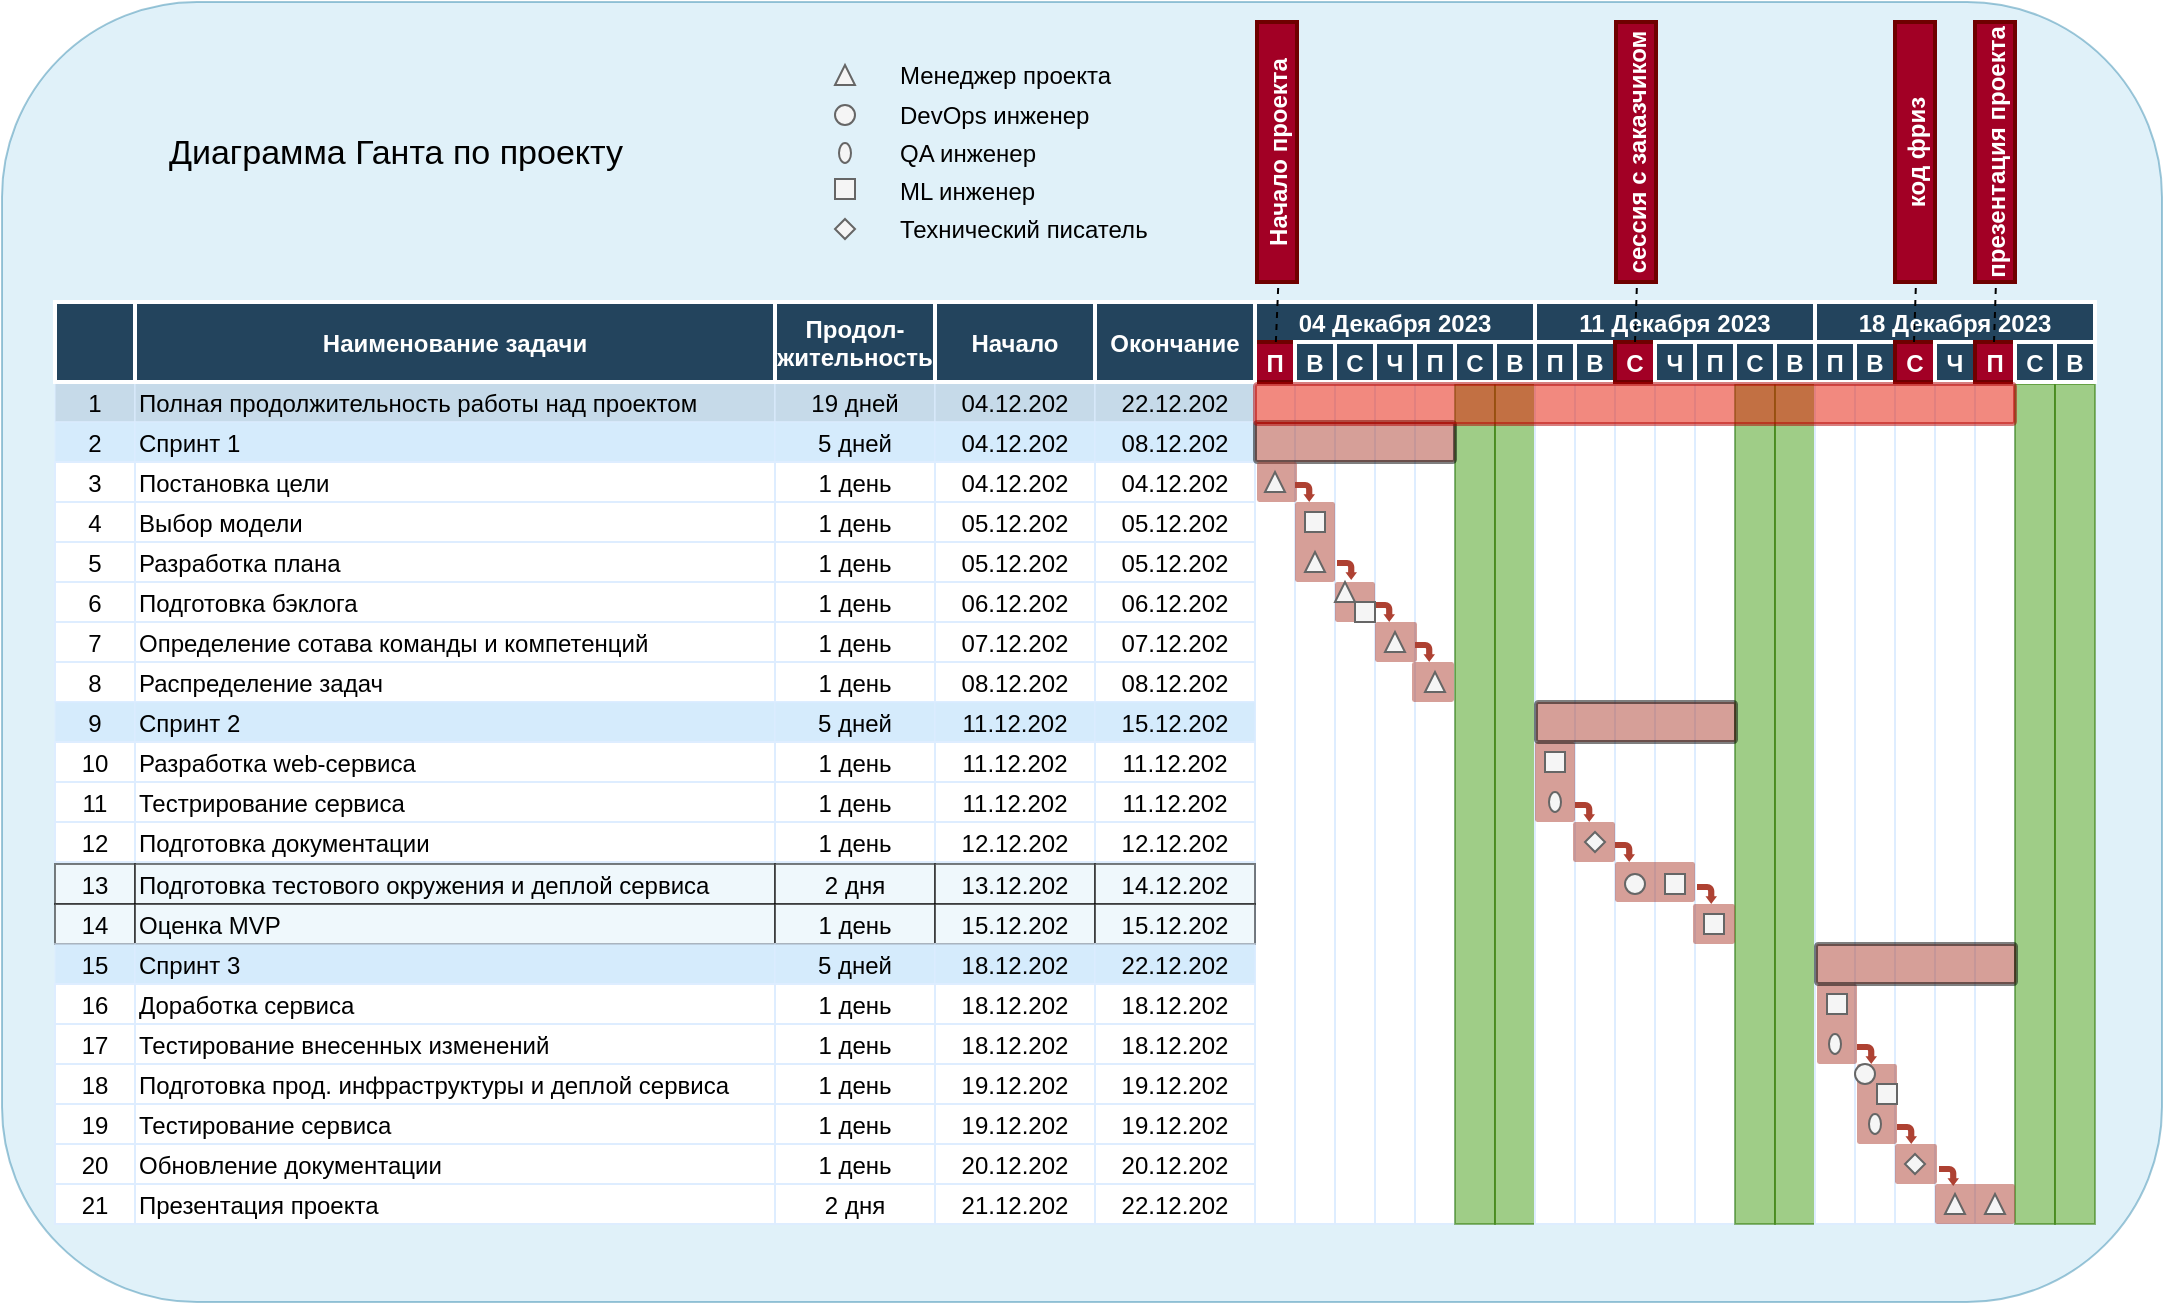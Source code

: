 <mxfile version="22.0.3" type="device">
  <diagram name="Page-1" id="8378b5f6-a2b2-b727-a746-972ab9d02e00">
    <mxGraphModel dx="2026" dy="1369" grid="1" gridSize="10" guides="1" tooltips="1" connect="0" arrows="1" fold="1" page="1" pageScale="1.5" pageWidth="1169" pageHeight="827" background="none" math="0" shadow="0">
      <root>
        <mxCell id="0" />
        <mxCell id="1" parent="0" />
        <mxCell id="_caUWjipLXWsvfCWarUt-362" value="" style="rounded=1;whiteSpace=wrap;html=1;fillColor=#b1ddf0;strokeColor=#10739e;opacity=40;" vertex="1" parent="1">
          <mxGeometry x="60" y="190" width="1080" height="650" as="geometry" />
        </mxCell>
        <mxCell id="63" value="1" style="strokeColor=#DEEDFF;fillColor=#ADC3D9;opacity=50;" parent="1" vertex="1">
          <mxGeometry x="86.5" y="380" width="40" height="20" as="geometry" />
        </mxCell>
        <mxCell id="64" value="Полная продолжительность работы над проектом" style="align=left;strokeColor=#DEEDFF;fillColor=#ADC3D9;opacity=50;" parent="1" vertex="1">
          <mxGeometry x="126.5" y="380" width="320" height="20" as="geometry" />
        </mxCell>
        <mxCell id="65" value="19 дней" style="strokeColor=#DEEDFF;fillColor=#ADC3D9;opacity=50;" parent="1" vertex="1">
          <mxGeometry x="446.5" y="380" width="80.0" height="20" as="geometry" />
        </mxCell>
        <mxCell id="66" value="04.12.202" style="strokeColor=#DEEDFF;fillColor=#ADC3D9;opacity=50;" parent="1" vertex="1">
          <mxGeometry x="526.5" y="380" width="80.0" height="20" as="geometry" />
        </mxCell>
        <mxCell id="67" value="22.12.202" style="strokeColor=#DEEDFF;fillColor=#ADC3D9;opacity=50;" parent="1" vertex="1">
          <mxGeometry x="606.5" y="380.0" width="80.0" height="20" as="geometry" />
        </mxCell>
        <mxCell id="68" value="" style="strokeColor=#DEEDFF" parent="1" vertex="1">
          <mxGeometry x="686.5" y="381.0" width="20" height="420" as="geometry" />
        </mxCell>
        <mxCell id="69" value="2" style="strokeColor=#DEEDFF;fillColor=#CCE5FF;opacity=50;" parent="1" vertex="1">
          <mxGeometry x="86.5" y="400.0" width="40" height="20" as="geometry" />
        </mxCell>
        <mxCell id="70" value="Спринт 1" style="align=left;strokeColor=#DEEDFF;fillColor=#CCE5FF;opacity=50;" parent="1" vertex="1">
          <mxGeometry x="126.5" y="400.0" width="320.0" height="20" as="geometry" />
        </mxCell>
        <mxCell id="71" value="5 дней" style="strokeColor=#DEEDFF;fillColor=#CCE5FF;opacity=50;" parent="1" vertex="1">
          <mxGeometry x="446.5" y="400.0" width="80.0" height="20" as="geometry" />
        </mxCell>
        <mxCell id="72" value="04.12.202" style="strokeColor=#DEEDFF;fillColor=#CCE5FF;opacity=50;" parent="1" vertex="1">
          <mxGeometry x="526.5" y="400.0" width="80.0" height="20" as="geometry" />
        </mxCell>
        <mxCell id="73" value="08.12.202" style="strokeColor=#DEEDFF;fillColor=#CCE5FF;opacity=50;" parent="1" vertex="1">
          <mxGeometry x="606.5" y="400.0" width="80.0" height="20" as="geometry" />
        </mxCell>
        <mxCell id="74" value="3" style="strokeColor=#DEEDFF" parent="1" vertex="1">
          <mxGeometry x="86.5" y="420.0" width="40" height="20" as="geometry" />
        </mxCell>
        <mxCell id="75" value="Постановка цели" style="align=left;strokeColor=#DEEDFF" parent="1" vertex="1">
          <mxGeometry x="126.5" y="420.0" width="320.0" height="20.0" as="geometry" />
        </mxCell>
        <mxCell id="76" value="1 день" style="strokeColor=#DEEDFF" parent="1" vertex="1">
          <mxGeometry x="446.5" y="420.0" width="80.0" height="20" as="geometry" />
        </mxCell>
        <mxCell id="77" value="04.12.202" style="strokeColor=#DEEDFF" parent="1" vertex="1">
          <mxGeometry x="526.5" y="420.0" width="80.0" height="20" as="geometry" />
        </mxCell>
        <mxCell id="78" value="04.12.202" style="strokeColor=#DEEDFF" parent="1" vertex="1">
          <mxGeometry x="606.5" y="420" width="80.0" height="20" as="geometry" />
        </mxCell>
        <mxCell id="79" value="4" style="strokeColor=#DEEDFF" parent="1" vertex="1">
          <mxGeometry x="86.5" y="440.0" width="40" height="20" as="geometry" />
        </mxCell>
        <mxCell id="80" value="Выбор модели" style="align=left;strokeColor=#DEEDFF" parent="1" vertex="1">
          <mxGeometry x="126.5" y="440.0" width="320" height="20" as="geometry" />
        </mxCell>
        <mxCell id="81" value="1 день" style="strokeColor=#DEEDFF" parent="1" vertex="1">
          <mxGeometry x="446.5" y="440.0" width="80.0" height="20" as="geometry" />
        </mxCell>
        <mxCell id="82" value="05.12.202" style="strokeColor=#DEEDFF" parent="1" vertex="1">
          <mxGeometry x="526.5" y="440.0" width="80.0" height="20" as="geometry" />
        </mxCell>
        <mxCell id="83" value="05.12.202" style="strokeColor=#DEEDFF" parent="1" vertex="1">
          <mxGeometry x="606.5" y="440.0" width="80.0" height="20" as="geometry" />
        </mxCell>
        <mxCell id="84" value="5" style="strokeColor=#DEEDFF" parent="1" vertex="1">
          <mxGeometry x="86.5" y="460.0" width="40" height="20" as="geometry" />
        </mxCell>
        <mxCell id="85" value="Разработка плана" style="align=left;strokeColor=#DEEDFF" parent="1" vertex="1">
          <mxGeometry x="126.5" y="460.0" width="320.0" height="20" as="geometry" />
        </mxCell>
        <mxCell id="86" value="1 день" style="strokeColor=#DEEDFF" parent="1" vertex="1">
          <mxGeometry x="446.5" y="460.0" width="80.0" height="20" as="geometry" />
        </mxCell>
        <mxCell id="87" value="05.12.202" style="strokeColor=#DEEDFF" parent="1" vertex="1">
          <mxGeometry x="526.5" y="460.0" width="80.0" height="20" as="geometry" />
        </mxCell>
        <mxCell id="88" value="05.12.202" style="strokeColor=#DEEDFF" parent="1" vertex="1">
          <mxGeometry x="606.5" y="460.0" width="80.0" height="20" as="geometry" />
        </mxCell>
        <mxCell id="89" value="6" style="strokeColor=#DEEDFF" parent="1" vertex="1">
          <mxGeometry x="86.5" y="480.0" width="40" height="20" as="geometry" />
        </mxCell>
        <mxCell id="90" value="Подготовка бэклога" style="align=left;strokeColor=#DEEDFF" parent="1" vertex="1">
          <mxGeometry x="126.5" y="480.0" width="320.0" height="20" as="geometry" />
        </mxCell>
        <mxCell id="91" value="1 день" style="strokeColor=#DEEDFF" parent="1" vertex="1">
          <mxGeometry x="446.5" y="480.0" width="80.0" height="20" as="geometry" />
        </mxCell>
        <mxCell id="92" value="06.12.202" style="strokeColor=#DEEDFF" parent="1" vertex="1">
          <mxGeometry x="526.5" y="480.0" width="80.0" height="20" as="geometry" />
        </mxCell>
        <mxCell id="93" value="06.12.202" style="strokeColor=#DEEDFF" parent="1" vertex="1">
          <mxGeometry x="606.5" y="480.0" width="80.0" height="20" as="geometry" />
        </mxCell>
        <mxCell id="94" value="7" style="strokeColor=#DEEDFF" parent="1" vertex="1">
          <mxGeometry x="86.5" y="500.0" width="40" height="20" as="geometry" />
        </mxCell>
        <mxCell id="95" value="Определение сотава команды и компетенций" style="align=left;strokeColor=#DEEDFF" parent="1" vertex="1">
          <mxGeometry x="126.5" y="500.0" width="320.0" height="20" as="geometry" />
        </mxCell>
        <mxCell id="96" value="1 день" style="strokeColor=#DEEDFF" parent="1" vertex="1">
          <mxGeometry x="446.5" y="500.0" width="80.0" height="20" as="geometry" />
        </mxCell>
        <mxCell id="97" value="07.12.202" style="strokeColor=#DEEDFF" parent="1" vertex="1">
          <mxGeometry x="526.5" y="500.0" width="80.0" height="20" as="geometry" />
        </mxCell>
        <mxCell id="98" value="07.12.202" style="strokeColor=#DEEDFF" parent="1" vertex="1">
          <mxGeometry x="606.5" y="500.0" width="80.0" height="20" as="geometry" />
        </mxCell>
        <mxCell id="99" value="8" style="strokeColor=#DEEDFF" parent="1" vertex="1">
          <mxGeometry x="86.5" y="520.0" width="40" height="20" as="geometry" />
        </mxCell>
        <mxCell id="100" value="Распределение задач" style="align=left;strokeColor=#DEEDFF" parent="1" vertex="1">
          <mxGeometry x="126.5" y="520.0" width="320.0" height="20" as="geometry" />
        </mxCell>
        <mxCell id="101" value="1 день" style="strokeColor=#DEEDFF" parent="1" vertex="1">
          <mxGeometry x="446.5" y="520.0" width="80.0" height="20" as="geometry" />
        </mxCell>
        <mxCell id="102" value="08.12.202" style="strokeColor=#DEEDFF" parent="1" vertex="1">
          <mxGeometry x="526.5" y="520.0" width="80.0" height="20" as="geometry" />
        </mxCell>
        <mxCell id="103" value="08.12.202" style="strokeColor=#DEEDFF" parent="1" vertex="1">
          <mxGeometry x="606.5" y="520.0" width="80.0" height="20" as="geometry" />
        </mxCell>
        <mxCell id="104" value="9" style="strokeColor=#DEEDFF;fillColor=#CCE5FF;opacity=50;" parent="1" vertex="1">
          <mxGeometry x="86.5" y="540.0" width="40" height="20" as="geometry" />
        </mxCell>
        <mxCell id="105" value="Спринт 2" style="align=left;strokeColor=#DEEDFF;fillColor=#CCE5FF;opacity=50;" parent="1" vertex="1">
          <mxGeometry x="126.5" y="540.0" width="320.0" height="20.0" as="geometry" />
        </mxCell>
        <mxCell id="106" value="5 дней" style="strokeColor=#DEEDFF;fillColor=#CCE5FF;opacity=50;" parent="1" vertex="1">
          <mxGeometry x="446.5" y="540.0" width="80.0" height="20" as="geometry" />
        </mxCell>
        <mxCell id="107" value="11.12.202" style="strokeColor=#DEEDFF;fillColor=#CCE5FF;opacity=50;" parent="1" vertex="1">
          <mxGeometry x="526.5" y="540.0" width="80.0" height="20" as="geometry" />
        </mxCell>
        <mxCell id="108" value="15.12.202" style="strokeColor=#DEEDFF;fillColor=#CCE5FF;opacity=50;" parent="1" vertex="1">
          <mxGeometry x="606.5" y="540.0" width="80.0" height="20" as="geometry" />
        </mxCell>
        <mxCell id="109" value="10" style="strokeColor=#DEEDFF" parent="1" vertex="1">
          <mxGeometry x="86.5" y="560.0" width="40" height="20" as="geometry" />
        </mxCell>
        <mxCell id="110" value="Разработка web-сервиса" style="align=left;strokeColor=#DEEDFF" parent="1" vertex="1">
          <mxGeometry x="126.5" y="560.0" width="320.0" height="20" as="geometry" />
        </mxCell>
        <mxCell id="111" value="1 день" style="strokeColor=#DEEDFF" parent="1" vertex="1">
          <mxGeometry x="446.5" y="560.0" width="80.0" height="20" as="geometry" />
        </mxCell>
        <mxCell id="112" value="11.12.202" style="strokeColor=#DEEDFF" parent="1" vertex="1">
          <mxGeometry x="526.5" y="560.0" width="80.0" height="20" as="geometry" />
        </mxCell>
        <mxCell id="113" value="11.12.202" style="strokeColor=#DEEDFF" parent="1" vertex="1">
          <mxGeometry x="606.5" y="560.0" width="80.0" height="20" as="geometry" />
        </mxCell>
        <mxCell id="114" value="11" style="strokeColor=#DEEDFF" parent="1" vertex="1">
          <mxGeometry x="86.5" y="580.0" width="40" height="20" as="geometry" />
        </mxCell>
        <mxCell id="115" value="Тестрирование сервиса" style="align=left;strokeColor=#DEEDFF" parent="1" vertex="1">
          <mxGeometry x="126.5" y="580.0" width="320.0" height="20" as="geometry" />
        </mxCell>
        <mxCell id="116" value="1 день" style="strokeColor=#DEEDFF" parent="1" vertex="1">
          <mxGeometry x="446.5" y="580.0" width="80.0" height="20" as="geometry" />
        </mxCell>
        <mxCell id="117" value="11.12.202" style="strokeColor=#DEEDFF" parent="1" vertex="1">
          <mxGeometry x="526.5" y="580.0" width="80.0" height="20" as="geometry" />
        </mxCell>
        <mxCell id="118" value="11.12.202" style="strokeColor=#DEEDFF" parent="1" vertex="1">
          <mxGeometry x="606.5" y="580.0" width="80.0" height="20" as="geometry" />
        </mxCell>
        <mxCell id="119" value="12" style="strokeColor=#DEEDFF" parent="1" vertex="1">
          <mxGeometry x="86.5" y="600.0" width="40" height="20" as="geometry" />
        </mxCell>
        <mxCell id="120" value="Подготовка документации" style="align=left;strokeColor=#DEEDFF" parent="1" vertex="1">
          <mxGeometry x="126.5" y="600.0" width="320" height="20" as="geometry" />
        </mxCell>
        <mxCell id="121" value="1 день" style="strokeColor=#DEEDFF" parent="1" vertex="1">
          <mxGeometry x="446.5" y="600.0" width="80.0" height="20" as="geometry" />
        </mxCell>
        <mxCell id="122" value="12.12.202" style="strokeColor=#DEEDFF" parent="1" vertex="1">
          <mxGeometry x="526.5" y="600.0" width="80.0" height="20" as="geometry" />
        </mxCell>
        <mxCell id="123" value="12.12.202" style="strokeColor=#DEEDFF" parent="1" vertex="1">
          <mxGeometry x="606.5" y="600.0" width="80.0" height="20" as="geometry" />
        </mxCell>
        <mxCell id="134" value="13" style="opacity=50;" parent="1" vertex="1">
          <mxGeometry x="86.5" y="621.0" width="40" height="20" as="geometry" />
        </mxCell>
        <mxCell id="135" value="Подготовка тестового окружения и деплой сервиса" style="align=left;opacity=50;" parent="1" vertex="1">
          <mxGeometry x="126.5" y="621.0" width="320.0" height="20" as="geometry" />
        </mxCell>
        <mxCell id="136" value="2 дня" style="opacity=50;" parent="1" vertex="1">
          <mxGeometry x="446.5" y="621.0" width="80.0" height="20" as="geometry" />
        </mxCell>
        <mxCell id="137" value="13.12.202" style="opacity=50;" parent="1" vertex="1">
          <mxGeometry x="526.5" y="621.0" width="80.0" height="20" as="geometry" />
        </mxCell>
        <mxCell id="138" value="14.12.202" style="opacity=50;" parent="1" vertex="1">
          <mxGeometry x="606.5" y="621.0" width="80.0" height="20" as="geometry" />
        </mxCell>
        <mxCell id="139" value="14" style="opacity=50;" parent="1" vertex="1">
          <mxGeometry x="86.5" y="641.0" width="40" height="20" as="geometry" />
        </mxCell>
        <mxCell id="140" value="Оценка MVP" style="align=left;opacity=50;" parent="1" vertex="1">
          <mxGeometry x="126.5" y="641.0" width="320.0" height="20" as="geometry" />
        </mxCell>
        <mxCell id="141" value="1 день" style="opacity=50;" parent="1" vertex="1">
          <mxGeometry x="446.5" y="641.0" width="80.0" height="20" as="geometry" />
        </mxCell>
        <mxCell id="142" value="15.12.202" style="opacity=50;" parent="1" vertex="1">
          <mxGeometry x="526.5" y="641.0" width="80.0" height="20" as="geometry" />
        </mxCell>
        <mxCell id="143" value="15.12.202" style="opacity=50;" parent="1" vertex="1">
          <mxGeometry x="606.5" y="641.0" width="80.0" height="20" as="geometry" />
        </mxCell>
        <mxCell id="144" value="15" style="strokeColor=#DEEDFF;fillColor=#cce5ff;opacity=50;" parent="1" vertex="1">
          <mxGeometry x="86.5" y="661.0" width="40" height="20" as="geometry" />
        </mxCell>
        <mxCell id="145" value="Спринт 3" style="align=left;strokeColor=#DEEDFF;fillColor=#cce5ff;opacity=50;" parent="1" vertex="1">
          <mxGeometry x="126.5" y="661.0" width="320.0" height="20" as="geometry" />
        </mxCell>
        <mxCell id="146" value="5 дней" style="strokeColor=#DEEDFF;fillColor=#cce5ff;opacity=50;" parent="1" vertex="1">
          <mxGeometry x="446.5" y="661.0" width="80.0" height="20" as="geometry" />
        </mxCell>
        <mxCell id="147" value="18.12.202" style="strokeColor=#DEEDFF;fillColor=#cce5ff;opacity=50;" parent="1" vertex="1">
          <mxGeometry x="526.5" y="661.0" width="80.0" height="20" as="geometry" />
        </mxCell>
        <mxCell id="148" value="22.12.202" style="strokeColor=#DEEDFF;fillColor=#cce5ff;opacity=50;" parent="1" vertex="1">
          <mxGeometry x="606.5" y="661.0" width="80.0" height="20" as="geometry" />
        </mxCell>
        <mxCell id="149" value="16" style="strokeColor=#DEEDFF" parent="1" vertex="1">
          <mxGeometry x="86.5" y="681.0" width="40" height="20" as="geometry" />
        </mxCell>
        <mxCell id="150" value="Доработка сервиса" style="align=left;strokeColor=#DEEDFF" parent="1" vertex="1">
          <mxGeometry x="126.5" y="681.0" width="320.0" height="20" as="geometry" />
        </mxCell>
        <mxCell id="151" value="1 день" style="strokeColor=#DEEDFF" parent="1" vertex="1">
          <mxGeometry x="446.5" y="681.0" width="80.0" height="20" as="geometry" />
        </mxCell>
        <mxCell id="152" value="18.12.202" style="strokeColor=#DEEDFF" parent="1" vertex="1">
          <mxGeometry x="526.5" y="681.0" width="80.0" height="20" as="geometry" />
        </mxCell>
        <mxCell id="153" value="18.12.202" style="strokeColor=#DEEDFF" parent="1" vertex="1">
          <mxGeometry x="606.5" y="681.0" width="80.0" height="20" as="geometry" />
        </mxCell>
        <mxCell id="154" value="17" style="strokeColor=#DEEDFF" parent="1" vertex="1">
          <mxGeometry x="86.5" y="701.0" width="40" height="20" as="geometry" />
        </mxCell>
        <mxCell id="155" value="Тестирование внесенных изменений" style="align=left;strokeColor=#DEEDFF" parent="1" vertex="1">
          <mxGeometry x="126.5" y="701.0" width="320.0" height="20" as="geometry" />
        </mxCell>
        <mxCell id="156" value="1 день" style="strokeColor=#DEEDFF" parent="1" vertex="1">
          <mxGeometry x="446.5" y="701.0" width="80.0" height="20" as="geometry" />
        </mxCell>
        <mxCell id="157" value="18.12.202" style="strokeColor=#DEEDFF" parent="1" vertex="1">
          <mxGeometry x="526.5" y="701.0" width="80.0" height="20" as="geometry" />
        </mxCell>
        <mxCell id="158" value="18.12.202" style="strokeColor=#DEEDFF" parent="1" vertex="1">
          <mxGeometry x="606.5" y="701.0" width="80.0" height="20" as="geometry" />
        </mxCell>
        <mxCell id="159" value="18" style="strokeColor=#DEEDFF" parent="1" vertex="1">
          <mxGeometry x="86.5" y="721.0" width="40" height="20" as="geometry" />
        </mxCell>
        <mxCell id="160" value="Подготовка прод. инфраструктуры и деплой сервиса" style="align=left;strokeColor=#DEEDFF" parent="1" vertex="1">
          <mxGeometry x="126.5" y="721.0" width="320.0" height="20" as="geometry" />
        </mxCell>
        <mxCell id="161" value="1 день" style="strokeColor=#DEEDFF" parent="1" vertex="1">
          <mxGeometry x="446.5" y="721.0" width="80.0" height="20" as="geometry" />
        </mxCell>
        <mxCell id="162" value="19.12.202" style="strokeColor=#DEEDFF" parent="1" vertex="1">
          <mxGeometry x="526.5" y="721.0" width="80.0" height="20" as="geometry" />
        </mxCell>
        <mxCell id="163" value="19.12.202" style="strokeColor=#DEEDFF" parent="1" vertex="1">
          <mxGeometry x="606.5" y="721.0" width="80.0" height="20" as="geometry" />
        </mxCell>
        <mxCell id="164" value="19" style="strokeColor=#DEEDFF" parent="1" vertex="1">
          <mxGeometry x="86.5" y="741.0" width="40" height="20" as="geometry" />
        </mxCell>
        <mxCell id="165" value="Тестирование сервиса" style="align=left;strokeColor=#DEEDFF" parent="1" vertex="1">
          <mxGeometry x="126.5" y="741.0" width="320.0" height="20" as="geometry" />
        </mxCell>
        <mxCell id="166" value="1 день" style="strokeColor=#DEEDFF" parent="1" vertex="1">
          <mxGeometry x="446.5" y="741.0" width="80.0" height="20" as="geometry" />
        </mxCell>
        <mxCell id="167" value="19.12.202" style="strokeColor=#DEEDFF" parent="1" vertex="1">
          <mxGeometry x="526.5" y="741.0" width="80.0" height="20" as="geometry" />
        </mxCell>
        <mxCell id="168" value="19.12.202" style="strokeColor=#DEEDFF" parent="1" vertex="1">
          <mxGeometry x="606.5" y="741.0" width="80.0" height="20" as="geometry" />
        </mxCell>
        <mxCell id="169" value="20" style="strokeColor=#DEEDFF" parent="1" vertex="1">
          <mxGeometry x="86.5" y="761.0" width="40" height="20" as="geometry" />
        </mxCell>
        <mxCell id="170" value="Обновление документации" style="align=left;strokeColor=#DEEDFF" parent="1" vertex="1">
          <mxGeometry x="126.5" y="761.0" width="320.0" height="20" as="geometry" />
        </mxCell>
        <mxCell id="171" value="1 день" style="strokeColor=#DEEDFF" parent="1" vertex="1">
          <mxGeometry x="446.5" y="761.0" width="80.0" height="20" as="geometry" />
        </mxCell>
        <mxCell id="172" value="20.12.202" style="strokeColor=#DEEDFF" parent="1" vertex="1">
          <mxGeometry x="526.5" y="761.0" width="80.0" height="20" as="geometry" />
        </mxCell>
        <mxCell id="173" value="20.12.202" style="strokeColor=#DEEDFF" parent="1" vertex="1">
          <mxGeometry x="606.5" y="761.0" width="80.0" height="20" as="geometry" />
        </mxCell>
        <mxCell id="174" value="21" style="strokeColor=#DEEDFF" parent="1" vertex="1">
          <mxGeometry x="86.5" y="781.0" width="40" height="20" as="geometry" />
        </mxCell>
        <mxCell id="175" value="Презентация проекта" style="align=left;strokeColor=#DEEDFF" parent="1" vertex="1">
          <mxGeometry x="126.5" y="781.0" width="320.0" height="20" as="geometry" />
        </mxCell>
        <mxCell id="176" value="2 дня" style="strokeColor=#DEEDFF" parent="1" vertex="1">
          <mxGeometry x="446.5" y="781.0" width="80.0" height="20" as="geometry" />
        </mxCell>
        <mxCell id="177" value="21.12.202" style="strokeColor=#DEEDFF" parent="1" vertex="1">
          <mxGeometry x="526.5" y="781.0" width="80.0" height="20" as="geometry" />
        </mxCell>
        <mxCell id="178" value="22.12.202" style="strokeColor=#DEEDFF" parent="1" vertex="1">
          <mxGeometry x="606.5" y="781.0" width="80.0" height="20" as="geometry" />
        </mxCell>
        <mxCell id="194" value="" style="strokeColor=#DEEDFF" parent="1" vertex="1">
          <mxGeometry x="706.5" y="381.0" width="20" height="420" as="geometry" />
        </mxCell>
        <mxCell id="195" value="" style="strokeColor=#DEEDFF" parent="1" vertex="1">
          <mxGeometry x="726.5" y="381.0" width="20" height="420" as="geometry" />
        </mxCell>
        <mxCell id="196" value="" style="strokeColor=#DEEDFF" parent="1" vertex="1">
          <mxGeometry x="746.5" y="381.0" width="20" height="420" as="geometry" />
        </mxCell>
        <mxCell id="197" value="" style="strokeColor=#DEEDFF" parent="1" vertex="1">
          <mxGeometry x="766.5" y="381.0" width="20" height="420" as="geometry" />
        </mxCell>
        <mxCell id="198" value="" style="strokeColor=#2D7600;fillColor=#60a917;opacity=50;fontColor=#ffffff;" parent="1" vertex="1">
          <mxGeometry x="786.5" y="381.0" width="20" height="420" as="geometry" />
        </mxCell>
        <mxCell id="199" value="" style="strokeColor=#2D7600;fillColor=#60a917;opacity=50;fontColor=#ffffff;" parent="1" vertex="1">
          <mxGeometry x="806.5" y="381.0" width="20" height="420" as="geometry" />
        </mxCell>
        <mxCell id="200" value="" style="strokeColor=#DEEDFF" parent="1" vertex="1">
          <mxGeometry x="826.5" y="381.0" width="20" height="420" as="geometry" />
        </mxCell>
        <mxCell id="201" value="" style="strokeColor=#DEEDFF" parent="1" vertex="1">
          <mxGeometry x="846.5" y="381.0" width="20" height="420" as="geometry" />
        </mxCell>
        <mxCell id="202" value="" style="strokeColor=#DEEDFF" parent="1" vertex="1">
          <mxGeometry x="866.5" y="381.0" width="20" height="420" as="geometry" />
        </mxCell>
        <mxCell id="203" value="" style="strokeColor=#DEEDFF" parent="1" vertex="1">
          <mxGeometry x="886.5" y="381.0" width="20" height="420" as="geometry" />
        </mxCell>
        <mxCell id="204" value="" style="strokeColor=#DEEDFF" parent="1" vertex="1">
          <mxGeometry x="906.5" y="381.0" width="20" height="420" as="geometry" />
        </mxCell>
        <mxCell id="205" value="" style="strokeColor=#2D7600;fillColor=#60a917;opacity=50;fontColor=#ffffff;" parent="1" vertex="1">
          <mxGeometry x="926.5" y="381.0" width="20" height="420" as="geometry" />
        </mxCell>
        <mxCell id="206" value="" style="strokeColor=#2D7600;fillColor=#60a917;opacity=50;fontColor=#ffffff;" parent="1" vertex="1">
          <mxGeometry x="946.5" y="381.0" width="20" height="420" as="geometry" />
        </mxCell>
        <mxCell id="207" value="" style="strokeColor=#DEEDFF" parent="1" vertex="1">
          <mxGeometry x="966.5" y="381.0" width="20" height="420" as="geometry" />
        </mxCell>
        <mxCell id="208" value="" style="strokeColor=#DEEDFF" parent="1" vertex="1">
          <mxGeometry x="986.5" y="381.0" width="20" height="420" as="geometry" />
        </mxCell>
        <mxCell id="209" value="" style="strokeColor=#DEEDFF" parent="1" vertex="1">
          <mxGeometry x="1006.5" y="381.0" width="20" height="420" as="geometry" />
        </mxCell>
        <mxCell id="210" value="" style="strokeColor=#DEEDFF" parent="1" vertex="1">
          <mxGeometry x="1026.5" y="381.0" width="20" height="420" as="geometry" />
        </mxCell>
        <mxCell id="211" value="" style="strokeColor=#DEEDFF" parent="1" vertex="1">
          <mxGeometry x="1046.5" y="381" width="20" height="420" as="geometry" />
        </mxCell>
        <mxCell id="212" value="" style="strokeColor=#2D7600;fillColor=#60a917;fontColor=#ffffff;opacity=50;" parent="1" vertex="1">
          <mxGeometry x="1066.5" y="381.0" width="20" height="420" as="geometry" />
        </mxCell>
        <mxCell id="213" value="" style="strokeColor=#2D7600;fillColor=#60a917;fontColor=#ffffff;opacity=50;" parent="1" vertex="1">
          <mxGeometry x="1086.5" y="381.0" width="20" height="420" as="geometry" />
        </mxCell>
        <mxCell id="2" value="Наименование задачи" style="fillColor=#23445D;strokeColor=#FFFFFF;strokeWidth=2;fontColor=#FFFFFF;fontStyle=1" parent="1" vertex="1">
          <mxGeometry x="126.5" y="340" width="320" height="40" as="geometry" />
        </mxCell>
        <mxCell id="3" value="" style="fillColor=#23445D;strokeColor=#FFFFFF;strokeWidth=2;fontColor=#FFFFFF;fontStyle=1" parent="1" vertex="1">
          <mxGeometry x="86.5" y="340" width="40" height="40" as="geometry" />
        </mxCell>
        <mxCell id="4" value="04 Декабря 2023" style="fillColor=#23445D;strokeColor=#FFFFFF;strokeWidth=2;fontColor=#FFFFFF;fontStyle=1" parent="1" vertex="1">
          <mxGeometry x="686.5" y="340.0" width="140" height="20" as="geometry" />
        </mxCell>
        <mxCell id="5" value="П" style="fillColor=#a20025;strokeColor=#6F0000;strokeWidth=2;fontColor=#ffffff;fontStyle=1" parent="1" vertex="1">
          <mxGeometry x="686.5" y="360.0" width="20" height="20" as="geometry" />
        </mxCell>
        <mxCell id="6" value="В" style="fillColor=#23445D;strokeColor=#FFFFFF;strokeWidth=2;fontColor=#FFFFFF;fontStyle=1" parent="1" vertex="1">
          <mxGeometry x="706.5" y="360.0" width="20" height="20" as="geometry" />
        </mxCell>
        <mxCell id="7" value="С" style="fillColor=#23445D;strokeColor=#FFFFFF;strokeWidth=2;fontColor=#FFFFFF;fontStyle=1" parent="1" vertex="1">
          <mxGeometry x="726.5" y="360.0" width="20" height="20" as="geometry" />
        </mxCell>
        <mxCell id="8" value="Ч" style="fillColor=#23445D;strokeColor=#FFFFFF;strokeWidth=2;fontColor=#FFFFFF;fontStyle=1" parent="1" vertex="1">
          <mxGeometry x="746.5" y="360.0" width="20" height="20" as="geometry" />
        </mxCell>
        <mxCell id="9" value="П" style="fillColor=#23445D;strokeColor=#FFFFFF;strokeWidth=2;fontColor=#FFFFFF;fontStyle=1" parent="1" vertex="1">
          <mxGeometry x="766.5" y="360.0" width="20" height="20" as="geometry" />
        </mxCell>
        <mxCell id="10" value="С" style="fillColor=#23445D;strokeColor=#FFFFFF;strokeWidth=2;fontColor=#FFFFFF;fontStyle=1" parent="1" vertex="1">
          <mxGeometry x="786.5" y="360.0" width="20" height="20" as="geometry" />
        </mxCell>
        <mxCell id="11" value="В" style="fillColor=#23445D;strokeColor=#FFFFFF;strokeWidth=2;fontColor=#FFFFFF;fontStyle=1" parent="1" vertex="1">
          <mxGeometry x="806.5" y="360.0" width="20" height="20" as="geometry" />
        </mxCell>
        <mxCell id="12" value="Продол-&#xa;жительность" style="fillColor=#23445D;strokeColor=#FFFFFF;strokeWidth=2;fontColor=#FFFFFF;fontStyle=1" parent="1" vertex="1">
          <mxGeometry x="446.5" y="340.0" width="80.0" height="40.0" as="geometry" />
        </mxCell>
        <mxCell id="13" value="Начало" style="fillColor=#23445D;strokeColor=#FFFFFF;strokeWidth=2;fontColor=#FFFFFF;fontStyle=1" parent="1" vertex="1">
          <mxGeometry x="526.5" y="340.0" width="80.0" height="40.0" as="geometry" />
        </mxCell>
        <mxCell id="14" value="Окончание" style="fillColor=#23445D;strokeColor=#FFFFFF;strokeWidth=2;fontColor=#FFFFFF;fontStyle=1" parent="1" vertex="1">
          <mxGeometry x="606.5" y="340.0" width="80.0" height="40.0" as="geometry" />
        </mxCell>
        <mxCell id="15" value="11 Декабря 2023" style="fillColor=#23445D;strokeColor=#FFFFFF;strokeWidth=2;fontColor=#FFFFFF;fontStyle=1" parent="1" vertex="1">
          <mxGeometry x="826.5" y="340.0" width="140" height="20" as="geometry" />
        </mxCell>
        <mxCell id="16" value="П" style="fillColor=#23445D;strokeColor=#FFFFFF;strokeWidth=2;fontColor=#FFFFFF;fontStyle=1" parent="1" vertex="1">
          <mxGeometry x="826.5" y="360.0" width="20" height="20" as="geometry" />
        </mxCell>
        <mxCell id="17" value="В" style="fillColor=#23445D;strokeColor=#FFFFFF;strokeWidth=2;fontColor=#FFFFFF;fontStyle=1" parent="1" vertex="1">
          <mxGeometry x="846.5" y="360.0" width="20" height="20" as="geometry" />
        </mxCell>
        <mxCell id="18" value="С" style="fillColor=#a20025;strokeColor=#6F0000;strokeWidth=2;fontColor=#ffffff;fontStyle=1" parent="1" vertex="1">
          <mxGeometry x="866.5" y="360.0" width="20" height="20" as="geometry" />
        </mxCell>
        <mxCell id="19" value="Ч" style="fillColor=#23445D;strokeColor=#FFFFFF;strokeWidth=2;fontColor=#FFFFFF;fontStyle=1" parent="1" vertex="1">
          <mxGeometry x="886.5" y="360.0" width="20" height="20" as="geometry" />
        </mxCell>
        <mxCell id="20" value="П" style="fillColor=#23445D;strokeColor=#FFFFFF;strokeWidth=2;fontColor=#FFFFFF;fontStyle=1" parent="1" vertex="1">
          <mxGeometry x="906.5" y="360.0" width="20" height="20" as="geometry" />
        </mxCell>
        <mxCell id="21" value="С" style="fillColor=#23445D;strokeColor=#FFFFFF;strokeWidth=2;fontColor=#FFFFFF;fontStyle=1" parent="1" vertex="1">
          <mxGeometry x="926.5" y="360.0" width="20" height="20" as="geometry" />
        </mxCell>
        <mxCell id="22" value="В" style="fillColor=#23445D;strokeColor=#FFFFFF;strokeWidth=2;fontColor=#FFFFFF;fontStyle=1" parent="1" vertex="1">
          <mxGeometry x="946.5" y="360.0" width="20" height="20" as="geometry" />
        </mxCell>
        <mxCell id="23" value="18 Декабря 2023" style="fillColor=#23445D;strokeColor=#FFFFFF;strokeWidth=2;fontColor=#FFFFFF;fontStyle=1" parent="1" vertex="1">
          <mxGeometry x="966.5" y="340.0" width="140" height="20" as="geometry" />
        </mxCell>
        <mxCell id="24" value="П" style="fillColor=#23445D;strokeColor=#FFFFFF;strokeWidth=2;fontColor=#FFFFFF;fontStyle=1" parent="1" vertex="1">
          <mxGeometry x="966.5" y="360.0" width="20" height="20" as="geometry" />
        </mxCell>
        <mxCell id="25" value="В" style="fillColor=#23445D;strokeColor=#FFFFFF;strokeWidth=2;fontColor=#FFFFFF;fontStyle=1" parent="1" vertex="1">
          <mxGeometry x="986.5" y="360.0" width="20" height="20" as="geometry" />
        </mxCell>
        <mxCell id="26" value="С" style="fillColor=#a20025;strokeColor=#6F0000;strokeWidth=2;fontColor=#ffffff;fontStyle=1" parent="1" vertex="1">
          <mxGeometry x="1006.5" y="360.0" width="20" height="20" as="geometry" />
        </mxCell>
        <mxCell id="27" value="Ч" style="fillColor=#23445D;strokeColor=#FFFFFF;strokeWidth=2;fontColor=#FFFFFF;fontStyle=1" parent="1" vertex="1">
          <mxGeometry x="1026.5" y="360.0" width="20" height="20" as="geometry" />
        </mxCell>
        <mxCell id="28" value="П" style="fillColor=#a20025;strokeColor=#6F0000;strokeWidth=2;fontColor=#ffffff;fontStyle=1" parent="1" vertex="1">
          <mxGeometry x="1046.5" y="360.0" width="20" height="20" as="geometry" />
        </mxCell>
        <mxCell id="29" value="С" style="fillColor=#23445D;strokeColor=#FFFFFF;strokeWidth=2;fontColor=#FFFFFF;fontStyle=1" parent="1" vertex="1">
          <mxGeometry x="1066.5" y="360.0" width="20" height="20" as="geometry" />
        </mxCell>
        <mxCell id="30" value="В" style="fillColor=#23445D;strokeColor=#FFFFFF;strokeWidth=2;fontColor=#FFFFFF;fontStyle=1" parent="1" vertex="1">
          <mxGeometry x="1086.5" y="360.0" width="20" height="20" as="geometry" />
        </mxCell>
        <mxCell id="242" value="" style="shape=mxgraph.flowchart.process;fillColor=#AE4132;strokeColor=#000000;strokeWidth=2;opacity=50" parent="1" vertex="1">
          <mxGeometry x="686.5" y="400" width="100" height="20" as="geometry" />
        </mxCell>
        <mxCell id="243" value="" style="shape=mxgraph.arrows.bent_right_arrow;fillColor=#AE4132;strokeColor=none;strokeWidth=2;direction=south" parent="1" vertex="1">
          <mxGeometry x="706.5" y="430.0" width="10.0" height="10.0" as="geometry" />
        </mxCell>
        <mxCell id="244" value="" style="shape=mxgraph.flowchart.process;fillColor=#AE4132;strokeColor=none;strokeWidth=2;opacity=50" parent="1" vertex="1">
          <mxGeometry x="687.5" y="420.0" width="20" height="20.0" as="geometry" />
        </mxCell>
        <mxCell id="245" value="" style="shape=mxgraph.flowchart.process;fillColor=#AE4132;strokeColor=none;strokeWidth=2;opacity=50" parent="1" vertex="1">
          <mxGeometry x="706.5" y="440" width="20" height="40" as="geometry" />
        </mxCell>
        <mxCell id="249" value="" style="shape=mxgraph.arrows.bent_right_arrow;fillColor=#AE4132;strokeColor=none;strokeWidth=2;direction=south" parent="1" vertex="1">
          <mxGeometry x="727.5" y="469.0" width="10.0" height="10.0" as="geometry" />
        </mxCell>
        <mxCell id="252" value="" style="shape=mxgraph.flowchart.process;fillColor=#AE4132;strokeColor=none;strokeWidth=2;opacity=50" parent="1" vertex="1">
          <mxGeometry x="746.5" y="500" width="21" height="20" as="geometry" />
        </mxCell>
        <mxCell id="253" value="" style="shape=mxgraph.arrows.bent_right_arrow;fillColor=#AE4132;strokeColor=none;strokeWidth=2;direction=south" parent="1" vertex="1">
          <mxGeometry x="746.5" y="490.0" width="10.0" height="10.0" as="geometry" />
        </mxCell>
        <mxCell id="254" value="" style="shape=mxgraph.flowchart.process;fillColor=#e51400;strokeColor=#B20000;strokeWidth=2;opacity=50;fontColor=#ffffff;" parent="1" vertex="1">
          <mxGeometry x="686.5" y="381" width="380" height="20" as="geometry" />
        </mxCell>
        <mxCell id="257" value="" style="shape=mxgraph.flowchart.process;fillColor=#AE4132;strokeColor=none;strokeWidth=2;opacity=50" parent="1" vertex="1">
          <mxGeometry x="826.5" y="560" width="20" height="40" as="geometry" />
        </mxCell>
        <mxCell id="258" value="" style="shape=mxgraph.flowchart.process;fillColor=#AE4132;strokeColor=none;strokeWidth=2;opacity=50" parent="1" vertex="1">
          <mxGeometry x="845.5" y="600" width="21" height="20" as="geometry" />
        </mxCell>
        <mxCell id="263" value="" style="shape=mxgraph.flowchart.process;fillColor=#AE4132;strokeColor=none;strokeWidth=2;opacity=50" parent="1" vertex="1">
          <mxGeometry x="967.5" y="681" width="20" height="40" as="geometry" />
        </mxCell>
        <mxCell id="270" value="" style="shape=mxgraph.arrows.bent_right_arrow;fillColor=#AE4132;strokeColor=none;strokeWidth=2;direction=south" parent="1" vertex="1">
          <mxGeometry x="846.5" y="590.0" width="10.0" height="10.0" as="geometry" />
        </mxCell>
        <mxCell id="271" value="" style="shape=mxgraph.arrows.bent_right_arrow;fillColor=#AE4132;strokeColor=none;strokeWidth=2;direction=south" parent="1" vertex="1">
          <mxGeometry x="866.5" y="610.0" width="10.0" height="10.0" as="geometry" />
        </mxCell>
        <mxCell id="275" value="" style="shape=mxgraph.arrows.bent_right_arrow;fillColor=#AE4132;strokeColor=none;strokeWidth=2;direction=south" parent="1" vertex="1">
          <mxGeometry x="987.5" y="711.0" width="10.0" height="10.0" as="geometry" />
        </mxCell>
        <mxCell id="_caUWjipLXWsvfCWarUt-285" value="" style="shape=mxgraph.flowchart.process;fillColor=#AE4132;strokeColor=none;strokeWidth=2;opacity=50" vertex="1" parent="1">
          <mxGeometry x="726.5" y="480.0" width="20" height="20.0" as="geometry" />
        </mxCell>
        <mxCell id="_caUWjipLXWsvfCWarUt-286" value="" style="shape=mxgraph.flowchart.process;fillColor=#AE4132;strokeColor=none;strokeWidth=2;opacity=50" vertex="1" parent="1">
          <mxGeometry x="765" y="520" width="21" height="20" as="geometry" />
        </mxCell>
        <mxCell id="_caUWjipLXWsvfCWarUt-287" value="" style="shape=mxgraph.arrows.bent_right_arrow;fillColor=#AE4132;strokeColor=none;strokeWidth=2;direction=south" vertex="1" parent="1">
          <mxGeometry x="766.5" y="510.0" width="10.0" height="10.0" as="geometry" />
        </mxCell>
        <mxCell id="_caUWjipLXWsvfCWarUt-288" value="" style="shape=mxgraph.flowchart.process;fillColor=#AE4132;strokeColor=#000000;strokeWidth=2;opacity=50" vertex="1" parent="1">
          <mxGeometry x="827" y="540" width="100" height="20" as="geometry" />
        </mxCell>
        <mxCell id="_caUWjipLXWsvfCWarUt-291" value="" style="shape=mxgraph.flowchart.process;fillColor=#AE4132;strokeColor=none;strokeWidth=2;opacity=50" vertex="1" parent="1">
          <mxGeometry x="866.5" y="620" width="40" height="20" as="geometry" />
        </mxCell>
        <mxCell id="_caUWjipLXWsvfCWarUt-292" value="" style="shape=mxgraph.flowchart.process;fillColor=#AE4132;strokeColor=#000000;strokeWidth=2;opacity=50" vertex="1" parent="1">
          <mxGeometry x="967" y="661" width="100" height="20" as="geometry" />
        </mxCell>
        <mxCell id="_caUWjipLXWsvfCWarUt-293" value="" style="shape=mxgraph.flowchart.process;fillColor=#AE4132;strokeColor=none;strokeWidth=2;opacity=50" vertex="1" parent="1">
          <mxGeometry x="905.5" y="641" width="21" height="20" as="geometry" />
        </mxCell>
        <mxCell id="_caUWjipLXWsvfCWarUt-294" value="" style="shape=mxgraph.arrows.bent_right_arrow;fillColor=#AE4132;strokeColor=none;strokeWidth=2;direction=south" vertex="1" parent="1">
          <mxGeometry x="907.5" y="631.0" width="10.0" height="10.0" as="geometry" />
        </mxCell>
        <mxCell id="_caUWjipLXWsvfCWarUt-295" value="" style="shape=mxgraph.flowchart.process;fillColor=#AE4132;strokeColor=none;strokeWidth=2;opacity=50" vertex="1" parent="1">
          <mxGeometry x="987.5" y="721" width="20" height="40" as="geometry" />
        </mxCell>
        <mxCell id="_caUWjipLXWsvfCWarUt-296" value="" style="shape=mxgraph.arrows.bent_right_arrow;fillColor=#AE4132;strokeColor=none;strokeWidth=2;direction=south" vertex="1" parent="1">
          <mxGeometry x="1007.5" y="751.0" width="10.0" height="10.0" as="geometry" />
        </mxCell>
        <mxCell id="_caUWjipLXWsvfCWarUt-297" value="" style="shape=mxgraph.flowchart.process;fillColor=#AE4132;strokeColor=none;strokeWidth=2;opacity=50" vertex="1" parent="1">
          <mxGeometry x="1006.5" y="761" width="21" height="20" as="geometry" />
        </mxCell>
        <mxCell id="_caUWjipLXWsvfCWarUt-298" value="" style="shape=mxgraph.arrows.bent_right_arrow;fillColor=#AE4132;strokeColor=none;strokeWidth=2;direction=south" vertex="1" parent="1">
          <mxGeometry x="1028.5" y="772.0" width="10.0" height="10.0" as="geometry" />
        </mxCell>
        <mxCell id="_caUWjipLXWsvfCWarUt-299" value="" style="shape=mxgraph.flowchart.process;fillColor=#AE4132;strokeColor=none;strokeWidth=2;opacity=50" vertex="1" parent="1">
          <mxGeometry x="1026.5" y="781" width="40" height="20" as="geometry" />
        </mxCell>
        <mxCell id="_caUWjipLXWsvfCWarUt-302" value="Начало проекта" style="fillColor=#a20025;strokeColor=#6F0000;strokeWidth=2;fontColor=#ffffff;fontStyle=1;horizontal=0;" vertex="1" parent="1">
          <mxGeometry x="687.5" y="200" width="20" height="130" as="geometry" />
        </mxCell>
        <mxCell id="_caUWjipLXWsvfCWarUt-305" value="" style="endArrow=none;html=1;rounded=0;entryX=0.535;entryY=1.002;entryDx=0;entryDy=0;entryPerimeter=0;endFill=0;dashed=1;" edge="1" parent="1" source="5" target="_caUWjipLXWsvfCWarUt-302">
          <mxGeometry width="50" height="50" relative="1" as="geometry">
            <mxPoint x="740" y="380" as="sourcePoint" />
            <mxPoint x="790" y="330" as="targetPoint" />
          </mxGeometry>
        </mxCell>
        <mxCell id="_caUWjipLXWsvfCWarUt-306" value="сессия с заказчиком" style="fillColor=#a20025;strokeColor=#6F0000;strokeWidth=2;fontColor=#ffffff;fontStyle=1;horizontal=0;" vertex="1" parent="1">
          <mxGeometry x="867" y="200" width="20" height="130" as="geometry" />
        </mxCell>
        <mxCell id="_caUWjipLXWsvfCWarUt-307" value="код фриз" style="fillColor=#a20025;strokeColor=#6F0000;strokeWidth=2;fontColor=#ffffff;fontStyle=1;horizontal=0;" vertex="1" parent="1">
          <mxGeometry x="1006.5" y="200" width="20" height="130" as="geometry" />
        </mxCell>
        <mxCell id="_caUWjipLXWsvfCWarUt-308" value="презентация проекта" style="fillColor=#a20025;strokeColor=#6F0000;strokeWidth=2;fontColor=#ffffff;fontStyle=1;horizontal=0;" vertex="1" parent="1">
          <mxGeometry x="1046.5" y="200" width="20" height="130" as="geometry" />
        </mxCell>
        <mxCell id="_caUWjipLXWsvfCWarUt-309" value="" style="endArrow=none;html=1;rounded=0;entryX=0.535;entryY=1.002;entryDx=0;entryDy=0;entryPerimeter=0;endFill=0;dashed=1;" edge="1" parent="1">
          <mxGeometry width="50" height="50" relative="1" as="geometry">
            <mxPoint x="876.5" y="360" as="sourcePoint" />
            <mxPoint x="877.5" y="330" as="targetPoint" />
          </mxGeometry>
        </mxCell>
        <mxCell id="_caUWjipLXWsvfCWarUt-310" value="" style="endArrow=none;html=1;rounded=0;entryX=0.535;entryY=1.002;entryDx=0;entryDy=0;entryPerimeter=0;endFill=0;dashed=1;" edge="1" parent="1">
          <mxGeometry width="50" height="50" relative="1" as="geometry">
            <mxPoint x="1016" y="360" as="sourcePoint" />
            <mxPoint x="1017" y="330" as="targetPoint" />
          </mxGeometry>
        </mxCell>
        <mxCell id="_caUWjipLXWsvfCWarUt-311" value="" style="endArrow=none;html=1;rounded=0;entryX=0.535;entryY=1.002;entryDx=0;entryDy=0;entryPerimeter=0;endFill=0;dashed=1;" edge="1" parent="1">
          <mxGeometry width="50" height="50" relative="1" as="geometry">
            <mxPoint x="1056" y="360" as="sourcePoint" />
            <mxPoint x="1057" y="330" as="targetPoint" />
          </mxGeometry>
        </mxCell>
        <mxCell id="_caUWjipLXWsvfCWarUt-320" value="" style="triangle;whiteSpace=wrap;html=1;rotation=270;aspect=fixed;fillColor=#f5f5f5;fontColor=#333333;strokeColor=#666666;" vertex="1" parent="1">
          <mxGeometry x="476.5" y="221.5" width="10" height="10" as="geometry" />
        </mxCell>
        <mxCell id="_caUWjipLXWsvfCWarUt-321" value="" style="ellipse;whiteSpace=wrap;html=1;aspect=fixed;fillColor=#f5f5f5;fontColor=#333333;strokeColor=#666666;" vertex="1" parent="1">
          <mxGeometry x="476.5" y="241.5" width="10" height="10" as="geometry" />
        </mxCell>
        <mxCell id="_caUWjipLXWsvfCWarUt-322" value="" style="whiteSpace=wrap;html=1;aspect=fixed;fillColor=#f5f5f5;fontColor=#333333;strokeColor=#666666;" vertex="1" parent="1">
          <mxGeometry x="476.5" y="278.5" width="10" height="10" as="geometry" />
        </mxCell>
        <mxCell id="_caUWjipLXWsvfCWarUt-323" value="" style="rhombus;whiteSpace=wrap;html=1;aspect=fixed;fillColor=#f5f5f5;fontColor=#333333;strokeColor=#666666;" vertex="1" parent="1">
          <mxGeometry x="476.5" y="298.5" width="10" height="10" as="geometry" />
        </mxCell>
        <mxCell id="_caUWjipLXWsvfCWarUt-324" value="Технический писатель" style="text;html=1;strokeColor=none;fillColor=none;align=left;verticalAlign=middle;whiteSpace=wrap;rounded=0;fontSize=12;" vertex="1" parent="1">
          <mxGeometry x="506.5" y="294" width="150" height="19" as="geometry" />
        </mxCell>
        <mxCell id="_caUWjipLXWsvfCWarUt-325" value="ML инженер" style="text;html=1;strokeColor=none;fillColor=none;align=left;verticalAlign=middle;whiteSpace=wrap;rounded=0;fontSize=12;" vertex="1" parent="1">
          <mxGeometry x="506.5" y="275" width="150" height="19" as="geometry" />
        </mxCell>
        <mxCell id="_caUWjipLXWsvfCWarUt-326" value="DevOps инженер" style="text;html=1;strokeColor=none;fillColor=none;align=left;verticalAlign=middle;whiteSpace=wrap;rounded=0;fontSize=12;" vertex="1" parent="1">
          <mxGeometry x="506.5" y="237" width="150" height="19" as="geometry" />
        </mxCell>
        <mxCell id="_caUWjipLXWsvfCWarUt-327" value="Менеджер проекта" style="text;html=1;strokeColor=none;fillColor=none;align=left;verticalAlign=middle;whiteSpace=wrap;rounded=0;fontSize=12;" vertex="1" parent="1">
          <mxGeometry x="506.5" y="217" width="150" height="19" as="geometry" />
        </mxCell>
        <mxCell id="_caUWjipLXWsvfCWarUt-329" value="" style="triangle;whiteSpace=wrap;html=1;rotation=270;aspect=fixed;fillColor=#f5f5f5;fontColor=#333333;strokeColor=#666666;" vertex="1" parent="1">
          <mxGeometry x="691.5" y="425" width="10" height="10" as="geometry" />
        </mxCell>
        <mxCell id="_caUWjipLXWsvfCWarUt-330" value="" style="whiteSpace=wrap;html=1;aspect=fixed;fillColor=#f5f5f5;fontColor=#333333;strokeColor=#666666;" vertex="1" parent="1">
          <mxGeometry x="711.5" y="445" width="10" height="10" as="geometry" />
        </mxCell>
        <mxCell id="_caUWjipLXWsvfCWarUt-331" value="" style="triangle;whiteSpace=wrap;html=1;rotation=270;aspect=fixed;fillColor=#f5f5f5;fontColor=#333333;strokeColor=#666666;" vertex="1" parent="1">
          <mxGeometry x="711.5" y="465" width="10" height="10" as="geometry" />
        </mxCell>
        <mxCell id="_caUWjipLXWsvfCWarUt-332" value="" style="triangle;whiteSpace=wrap;html=1;rotation=270;aspect=fixed;fillColor=#f5f5f5;fontColor=#333333;strokeColor=#666666;" vertex="1" parent="1">
          <mxGeometry x="726.5" y="480" width="10" height="10" as="geometry" />
        </mxCell>
        <mxCell id="_caUWjipLXWsvfCWarUt-333" value="" style="triangle;whiteSpace=wrap;html=1;rotation=270;aspect=fixed;fillColor=#f5f5f5;fontColor=#333333;strokeColor=#666666;" vertex="1" parent="1">
          <mxGeometry x="751.5" y="505" width="10" height="10" as="geometry" />
        </mxCell>
        <mxCell id="_caUWjipLXWsvfCWarUt-334" value="" style="triangle;whiteSpace=wrap;html=1;rotation=270;aspect=fixed;fillColor=#f5f5f5;fontColor=#333333;strokeColor=#666666;" vertex="1" parent="1">
          <mxGeometry x="771.5" y="525" width="10" height="10" as="geometry" />
        </mxCell>
        <mxCell id="_caUWjipLXWsvfCWarUt-335" value="" style="whiteSpace=wrap;html=1;aspect=fixed;fillColor=#f5f5f5;fontColor=#333333;strokeColor=#666666;" vertex="1" parent="1">
          <mxGeometry x="736.5" y="490" width="10" height="10" as="geometry" />
        </mxCell>
        <mxCell id="_caUWjipLXWsvfCWarUt-336" value="" style="whiteSpace=wrap;html=1;aspect=fixed;fillColor=#f5f5f5;fontColor=#333333;strokeColor=#666666;" vertex="1" parent="1">
          <mxGeometry x="831.5" y="565" width="10" height="10" as="geometry" />
        </mxCell>
        <mxCell id="_caUWjipLXWsvfCWarUt-338" value="QA инженер" style="text;html=1;strokeColor=none;fillColor=none;align=left;verticalAlign=middle;whiteSpace=wrap;rounded=0;fontSize=12;" vertex="1" parent="1">
          <mxGeometry x="506.5" y="256" width="150" height="19" as="geometry" />
        </mxCell>
        <mxCell id="_caUWjipLXWsvfCWarUt-344" value="" style="ellipse;whiteSpace=wrap;html=1;fillColor=#f5f5f5;fontColor=#333333;strokeColor=#666666;" vertex="1" parent="1">
          <mxGeometry x="478.5" y="260.5" width="6" height="10" as="geometry" />
        </mxCell>
        <mxCell id="_caUWjipLXWsvfCWarUt-345" value="" style="ellipse;whiteSpace=wrap;html=1;fillColor=#f5f5f5;fontColor=#333333;strokeColor=#666666;" vertex="1" parent="1">
          <mxGeometry x="833.5" y="585" width="6" height="10" as="geometry" />
        </mxCell>
        <mxCell id="_caUWjipLXWsvfCWarUt-346" value="" style="rhombus;whiteSpace=wrap;html=1;aspect=fixed;fillColor=#f5f5f5;fontColor=#333333;strokeColor=#666666;" vertex="1" parent="1">
          <mxGeometry x="851.5" y="605" width="10" height="10" as="geometry" />
        </mxCell>
        <mxCell id="_caUWjipLXWsvfCWarUt-347" value="" style="ellipse;whiteSpace=wrap;html=1;aspect=fixed;fillColor=#f5f5f5;fontColor=#333333;strokeColor=#666666;" vertex="1" parent="1">
          <mxGeometry x="871.5" y="626" width="10" height="10" as="geometry" />
        </mxCell>
        <mxCell id="_caUWjipLXWsvfCWarUt-348" value="" style="whiteSpace=wrap;html=1;aspect=fixed;fillColor=#f5f5f5;fontColor=#333333;strokeColor=#666666;" vertex="1" parent="1">
          <mxGeometry x="911" y="646" width="10" height="10" as="geometry" />
        </mxCell>
        <mxCell id="_caUWjipLXWsvfCWarUt-350" value="" style="whiteSpace=wrap;html=1;aspect=fixed;fillColor=#f5f5f5;fontColor=#333333;strokeColor=#666666;" vertex="1" parent="1">
          <mxGeometry x="972.5" y="686" width="10" height="10" as="geometry" />
        </mxCell>
        <mxCell id="_caUWjipLXWsvfCWarUt-351" value="" style="ellipse;whiteSpace=wrap;html=1;fillColor=#f5f5f5;fontColor=#333333;strokeColor=#666666;" vertex="1" parent="1">
          <mxGeometry x="973.5" y="706" width="6" height="10" as="geometry" />
        </mxCell>
        <mxCell id="_caUWjipLXWsvfCWarUt-352" value="" style="ellipse;whiteSpace=wrap;html=1;aspect=fixed;fillColor=#f5f5f5;fontColor=#333333;strokeColor=#666666;" vertex="1" parent="1">
          <mxGeometry x="986.5" y="721" width="10" height="10" as="geometry" />
        </mxCell>
        <mxCell id="_caUWjipLXWsvfCWarUt-353" value="" style="whiteSpace=wrap;html=1;aspect=fixed;fillColor=#f5f5f5;fontColor=#333333;strokeColor=#666666;" vertex="1" parent="1">
          <mxGeometry x="997.5" y="731" width="10" height="10" as="geometry" />
        </mxCell>
        <mxCell id="_caUWjipLXWsvfCWarUt-354" value="" style="whiteSpace=wrap;html=1;aspect=fixed;fillColor=#f5f5f5;fontColor=#333333;strokeColor=#666666;" vertex="1" parent="1">
          <mxGeometry x="891.5" y="626" width="10" height="10" as="geometry" />
        </mxCell>
        <mxCell id="_caUWjipLXWsvfCWarUt-355" value="" style="ellipse;whiteSpace=wrap;html=1;fillColor=#f5f5f5;fontColor=#333333;strokeColor=#666666;" vertex="1" parent="1">
          <mxGeometry x="993.5" y="746" width="6" height="10" as="geometry" />
        </mxCell>
        <mxCell id="_caUWjipLXWsvfCWarUt-356" value="" style="rhombus;whiteSpace=wrap;html=1;aspect=fixed;fillColor=#f5f5f5;fontColor=#333333;strokeColor=#666666;" vertex="1" parent="1">
          <mxGeometry x="1011.5" y="766" width="10" height="10" as="geometry" />
        </mxCell>
        <mxCell id="_caUWjipLXWsvfCWarUt-357" value="" style="triangle;whiteSpace=wrap;html=1;rotation=270;aspect=fixed;fillColor=#f5f5f5;fontColor=#333333;strokeColor=#666666;" vertex="1" parent="1">
          <mxGeometry x="1051.5" y="786" width="10" height="10" as="geometry" />
        </mxCell>
        <mxCell id="_caUWjipLXWsvfCWarUt-359" value="" style="triangle;whiteSpace=wrap;html=1;rotation=270;aspect=fixed;fillColor=#f5f5f5;fontColor=#333333;strokeColor=#666666;" vertex="1" parent="1">
          <mxGeometry x="1031.5" y="786" width="10" height="10" as="geometry" />
        </mxCell>
        <mxCell id="_caUWjipLXWsvfCWarUt-361" value="Диаграмма Ганта по проекту" style="text;html=1;strokeColor=none;fillColor=none;align=center;verticalAlign=middle;whiteSpace=wrap;rounded=0;fontSize=17;" vertex="1" parent="1">
          <mxGeometry x="86.5" y="231.5" width="340" height="68.5" as="geometry" />
        </mxCell>
      </root>
    </mxGraphModel>
  </diagram>
</mxfile>
